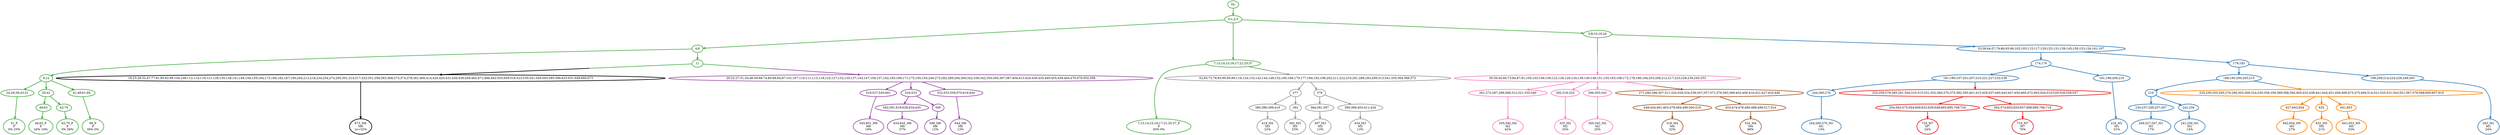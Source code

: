 digraph T {
	{
		rank=same
		74 [penwidth=3,colorscheme=set19,color=3,label="51_P\nP\n0% 25%"]
		71 [penwidth=3,colorscheme=set19,color=3,label="49;63_P\nP\n34% 16%"]
		69 [penwidth=3,colorscheme=set19,color=3,label="62;70_P\nP\n0% 58%"]
		67 [penwidth=3,colorscheme=set19,color=3,label="69_P\nP\n36% 0%"]
		64 [penwidth=3,colorscheme=set19,color=3,label="7;13;14;15;16;17;21;25;37_P\nP\n30% 0%"]
		59 [penwidth=3,colorscheme=set19,color=2,label="244;260;270_M1\nM1\n13%"]
		57 [penwidth=3,colorscheme=set19,color=2,label="216_M1\nM1\n31%"]
		52 [penwidth=3,colorscheme=set19,color=2,label="249;257;267_M1\nM1\n17%"]
		50 [penwidth=3,colorscheme=set19,color=2,label="241;256_M1\nM1\n14%"]
		48 [penwidth=3,colorscheme=set19,color=2,label="263_M1\nM1\n24%"]
		46 [penwidth=3,colorscheme=set19,color=8,label="335;340_M2\nM2\n42%"]
		44 [penwidth=3,colorscheme=set19,color=8,label="325_M2\nM2\n33%"]
		42 [penwidth=3,colorscheme=set19,color=8,label="305;343_M2\nM2\n25%"]
		39 [penwidth=3,colorscheme=set19,color=9,label="419_M3\nM3\n22%"]
		37 [penwidth=3,colorscheme=set19,color=9,label="392_M3\nM3\n53%"]
		34 [penwidth=3,colorscheme=set19,color=9,label="397_M3\nM3\n13%"]
		32 [penwidth=3,colorscheme=set19,color=9,label="434_M3\nM3\n13%"]
		30 [penwidth=3,colorscheme=set19,color=7,label="518_M4\nM4\n32%"]
		28 [penwidth=3,colorscheme=set19,color=7,label="524_M4\nM4\n68%"]
		26 [penwidth=3,colorscheme=set19,color=5,label="642;654_M5\nM5\n27%"]
		24 [penwidth=3,colorscheme=set19,color=5,label="632_M5\nM5\n21%"]
		22 [penwidth=3,colorscheme=set19,color=5,label="641;653_M5\nM5\n53%"]
		20 [penwidth=3,colorscheme=set19,color=4,label="545;601_M6\nM6\n19%"]
		17 [penwidth=3,colorscheme=set19,color=4,label="634;645_M6\nM6\n57%"]
		15 [penwidth=3,colorscheme=set19,color=4,label="590_M6\nM6\n12%"]
		13 [penwidth=3,colorscheme=set19,color=4,label="644_M6\nM6\n13%"]
		11 [penwidth=3,colorscheme=set19,color=1,label="724_M7\nM7\n24%"]
		9 [penwidth=3,colorscheme=set19,color=1,label="719_M7\nM7\n76%"]
		8 [penwidth=3,colorscheme=set19,color=10,label="673_M8\nM8\n1e+02%"]
	}
	79 [penwidth=3,colorscheme=set19,color=3,label="GL"]
	78 [penwidth=3,colorscheme=set19,color=3,label="0;1;2;3"]
	77 [penwidth=3,colorscheme=set19,color=3,label="4;6"]
	76 [penwidth=3,colorscheme=set19,color=3,label="9;12"]
	75 [penwidth=3,colorscheme=set19,color=3,label="24;29;36;43;51"]
	73 [penwidth=3,colorscheme=set19,color=3,label="35;42"]
	72 [penwidth=3,colorscheme=set19,color=3,label="49;63"]
	70 [penwidth=3,colorscheme=set19,color=3,label="62;70"]
	68 [penwidth=3,colorscheme=set19,color=3,label="41;48;61;69"]
	66 [penwidth=3,colorscheme=set19,color=3,label="11"]
	65 [penwidth=3,colorscheme=set19,color=3,label="7;13;14;15;16;17;21;25;37"]
	63 [penwidth=3,colorscheme=set19,color=3,label="5;8;10;19;26"]
	62 [penwidth=3,colorscheme=set19,color=2,label="174;176"]
	61 [penwidth=3,colorscheme=set19,color=2,label="181;189;197;201;207;210;221;227;232;238"]
	60 [penwidth=3,colorscheme=set19,color=2,label="244;260;270"]
	58 [penwidth=3,colorscheme=set19,color=2,label="191;196;206;216"]
	56 [penwidth=3,colorscheme=set19,color=2,label="179;183"]
	55 [penwidth=3,colorscheme=set19,color=2,label="188;195;200;205;215"]
	54 [penwidth=3,colorscheme=set19,color=2,label="219"]
	53 [penwidth=3,colorscheme=set19,color=2,label="230;237;249;257;267"]
	51 [penwidth=3,colorscheme=set19,color=2,label="241;256"]
	49 [penwidth=3,colorscheme=set19,color=2,label="199;209;214;224;229;248;263"]
	47 [penwidth=3,colorscheme=set19,color=8,label="261;272;287;298;308;312;321;335;340"]
	45 [penwidth=3,colorscheme=set19,color=8,label="292;318;325"]
	43 [penwidth=3,colorscheme=set19,color=8,label="296;305;343"]
	41 [penwidth=3,colorscheme=set19,color=9,label="377"]
	40 [penwidth=3,colorscheme=set19,color=9,label="380;386;399;419"]
	38 [penwidth=3,colorscheme=set19,color=9,label="392"]
	36 [penwidth=3,colorscheme=set19,color=9,label="379"]
	35 [penwidth=3,colorscheme=set19,color=9,label="384;391;397"]
	33 [penwidth=3,colorscheme=set19,color=9,label="390;396;403;411;434"]
	31 [penwidth=3,colorscheme=set19,color=7,label="448;454;461;463;478;484;490;500;518"]
	29 [penwidth=3,colorscheme=set19,color=7,label="453;474;476;480;488;496;517;524"]
	27 [penwidth=3,colorscheme=set19,color=5,label="627;642;654"]
	25 [penwidth=3,colorscheme=set19,color=5,label="632"]
	23 [penwidth=3,colorscheme=set19,color=5,label="641;653"]
	21 [penwidth=3,colorscheme=set19,color=4,label="519;527;545;601"]
	19 [penwidth=3,colorscheme=set19,color=4,label="526;533"]
	18 [penwidth=3,colorscheme=set19,color=4,label="582;591;619;628;634;645"]
	16 [penwidth=3,colorscheme=set19,color=4,label="590"]
	14 [penwidth=3,colorscheme=set19,color=4,label="532;553;559;570;618;644"]
	12 [penwidth=3,colorscheme=set19,color=1,label="554;563;575;594;609;622;629;648;665;695;708;724"]
	10 [penwidth=3,colorscheme=set19,color=1,label="562;574;603;620;657;668;690;706;719"]
	7 [penwidth=3,colorscheme=set19,color=7,label="271;280;286;307;311;320;329;334;339;347;357;371;376;383;389;402;406;416;421;427;433;446"]
	6 [penwidth=3,colorscheme=set19,color=1,label="252;259;279;285;291;304;310;315;331;352;360;370;375;382;395;401;415;426;437;440;443;447;450;460;472;493;504;510;520;528;539;547"]
	5 [penwidth=3,colorscheme=set19,color=5,label="225;236;255;265;276;290;303;309;324;330;356;359;369;388;394;405;432;438;441;444;451;456;466;473;475;494;514;521;525;531;543;551;567;579;588;600;607;616"]
	4 [penwidth=3,colorscheme=set19,color=10,label="18;23;28;32;47;77;81;85;92;98;104;108;112;114;119;121;128;130;138;141;149;158;159;164;173;180;182;187;190;204;213;218;234;254;274;295;301;314;317;323;351;358;363;368;373;374;378;381;400;414;420;425;431;436;439;459;465;471;486;492;503;509;516;523;535;541;549;565;585;596;623;631;649;660;673"]
	3 [penwidth=3,colorscheme=set19,color=4,label="20;22;27;31;34;46;59;68;74;80;88;94;97;101;107;110;111;113;118;123;127;132;135;137;143;147;156;157;162;165;169;171;175;185;193;246;273;282;289;294;300;322;336;342;350;365;367;387;404;413;424;430;435;449;455;458;464;470;479;502;508"]
	2 [penwidth=3,colorscheme=set19,color=9,label="52;65;72;78;83;90;95;99;116;124;133;142;144;148;152;160;166;170;177;184;192;198;202;211;222;233;281;288;293;299;313;341;355;364;366;372"]
	1 [penwidth=3,colorscheme=set19,color=8,label="30;39;45;66;73;84;87;91;100;103;106;109;122;126;129;134;136;140;146;151;155;163;168;172;178;186;194;203;208;212;217;223;228;239;245;253"]
	0 [penwidth=3,colorscheme=set19,color=2,label="33;38;44;57;79;86;93;96;102;105;115;117;120;125;131;139;145;150;153;154;161;167"]
	79 -> 78 [penwidth=3,colorscheme=set19,color=3]
	78 -> 77 [penwidth=3,colorscheme=set19,color=3]
	78 -> 65 [penwidth=3,colorscheme=set19,color=3]
	78 -> 63 [penwidth=3,colorscheme=set19,color=3]
	77 -> 76 [penwidth=3,colorscheme=set19,color=3]
	77 -> 66 [penwidth=3,colorscheme=set19,color=3]
	76 -> 73 [penwidth=3,colorscheme=set19,color=3]
	76 -> 68 [penwidth=3,colorscheme=set19,color=3]
	76 -> 75 [penwidth=3,colorscheme=set19,color=3]
	75 -> 74 [penwidth=3,colorscheme=set19,color=3]
	73 -> 72 [penwidth=3,colorscheme=set19,color=3]
	73 -> 70 [penwidth=3,colorscheme=set19,color=3]
	72 -> 71 [penwidth=3,colorscheme=set19,color=3]
	70 -> 69 [penwidth=3,colorscheme=set19,color=3]
	68 -> 67 [penwidth=3,colorscheme=set19,color=3]
	66 -> 4 [penwidth=3,colorscheme=set19,color="3;0.5:10"]
	66 -> 3 [penwidth=3,colorscheme=set19,color="3;0.5:4"]
	65 -> 64 [penwidth=3,colorscheme=set19,color=3]
	65 -> 2 [penwidth=3,colorscheme=set19,color="3;0.5:9"]
	63 -> 1 [penwidth=3,colorscheme=set19,color="3;0.5:8"]
	63 -> 0 [penwidth=3,colorscheme=set19,color="3;0.5:2"]
	62 -> 58 [penwidth=3,colorscheme=set19,color=2]
	62 -> 61 [penwidth=3,colorscheme=set19,color=2]
	61 -> 60 [penwidth=3,colorscheme=set19,color=2]
	61 -> 6 [penwidth=3,colorscheme=set19,color="2;0.5:1"]
	60 -> 59 [penwidth=3,colorscheme=set19,color=2]
	58 -> 57 [penwidth=3,colorscheme=set19,color=2]
	56 -> 55 [penwidth=3,colorscheme=set19,color=2]
	56 -> 49 [penwidth=3,colorscheme=set19,color=2]
	55 -> 54 [penwidth=3,colorscheme=set19,color=2]
	55 -> 5 [penwidth=3,colorscheme=set19,color="2;0.5:5"]
	54 -> 51 [penwidth=3,colorscheme=set19,color=2]
	54 -> 53 [penwidth=3,colorscheme=set19,color=2]
	53 -> 52 [penwidth=3,colorscheme=set19,color=2]
	51 -> 50 [penwidth=3,colorscheme=set19,color=2]
	49 -> 48 [penwidth=3,colorscheme=set19,color=2]
	47 -> 46 [penwidth=3,colorscheme=set19,color=8]
	45 -> 44 [penwidth=3,colorscheme=set19,color=8]
	43 -> 42 [penwidth=3,colorscheme=set19,color=8]
	41 -> 38 [penwidth=3,colorscheme=set19,color=9]
	41 -> 40 [penwidth=3,colorscheme=set19,color=9]
	40 -> 39 [penwidth=3,colorscheme=set19,color=9]
	38 -> 37 [penwidth=3,colorscheme=set19,color=9]
	36 -> 33 [penwidth=3,colorscheme=set19,color=9]
	36 -> 35 [penwidth=3,colorscheme=set19,color=9]
	35 -> 34 [penwidth=3,colorscheme=set19,color=9]
	33 -> 32 [penwidth=3,colorscheme=set19,color=9]
	31 -> 30 [penwidth=3,colorscheme=set19,color=7]
	29 -> 28 [penwidth=3,colorscheme=set19,color=7]
	27 -> 26 [penwidth=3,colorscheme=set19,color=5]
	25 -> 24 [penwidth=3,colorscheme=set19,color=5]
	23 -> 22 [penwidth=3,colorscheme=set19,color=5]
	21 -> 20 [penwidth=3,colorscheme=set19,color=4]
	19 -> 16 [penwidth=3,colorscheme=set19,color=4]
	19 -> 18 [penwidth=3,colorscheme=set19,color=4]
	18 -> 17 [penwidth=3,colorscheme=set19,color=4]
	16 -> 15 [penwidth=3,colorscheme=set19,color=4]
	14 -> 13 [penwidth=3,colorscheme=set19,color=4]
	12 -> 11 [penwidth=3,colorscheme=set19,color=1]
	10 -> 9 [penwidth=3,colorscheme=set19,color=1]
	7 -> 31 [penwidth=3,colorscheme=set19,color=7]
	7 -> 29 [penwidth=3,colorscheme=set19,color=7]
	6 -> 12 [penwidth=3,colorscheme=set19,color=1]
	6 -> 10 [penwidth=3,colorscheme=set19,color=1]
	5 -> 27 [penwidth=3,colorscheme=set19,color=5]
	5 -> 25 [penwidth=3,colorscheme=set19,color=5]
	5 -> 23 [penwidth=3,colorscheme=set19,color=5]
	4 -> 8 [penwidth=3,colorscheme=set19,color=10]
	3 -> 21 [penwidth=3,colorscheme=set19,color=4]
	3 -> 19 [penwidth=3,colorscheme=set19,color=4]
	3 -> 14 [penwidth=3,colorscheme=set19,color=4]
	2 -> 41 [penwidth=3,colorscheme=set19,color=9]
	2 -> 36 [penwidth=3,colorscheme=set19,color=9]
	1 -> 47 [penwidth=3,colorscheme=set19,color=8]
	1 -> 45 [penwidth=3,colorscheme=set19,color=8]
	1 -> 43 [penwidth=3,colorscheme=set19,color=8]
	1 -> 7 [penwidth=3,colorscheme=set19,color="8;0.5:7"]
	0 -> 62 [penwidth=3,colorscheme=set19,color=2]
	0 -> 56 [penwidth=3,colorscheme=set19,color=2]
}
